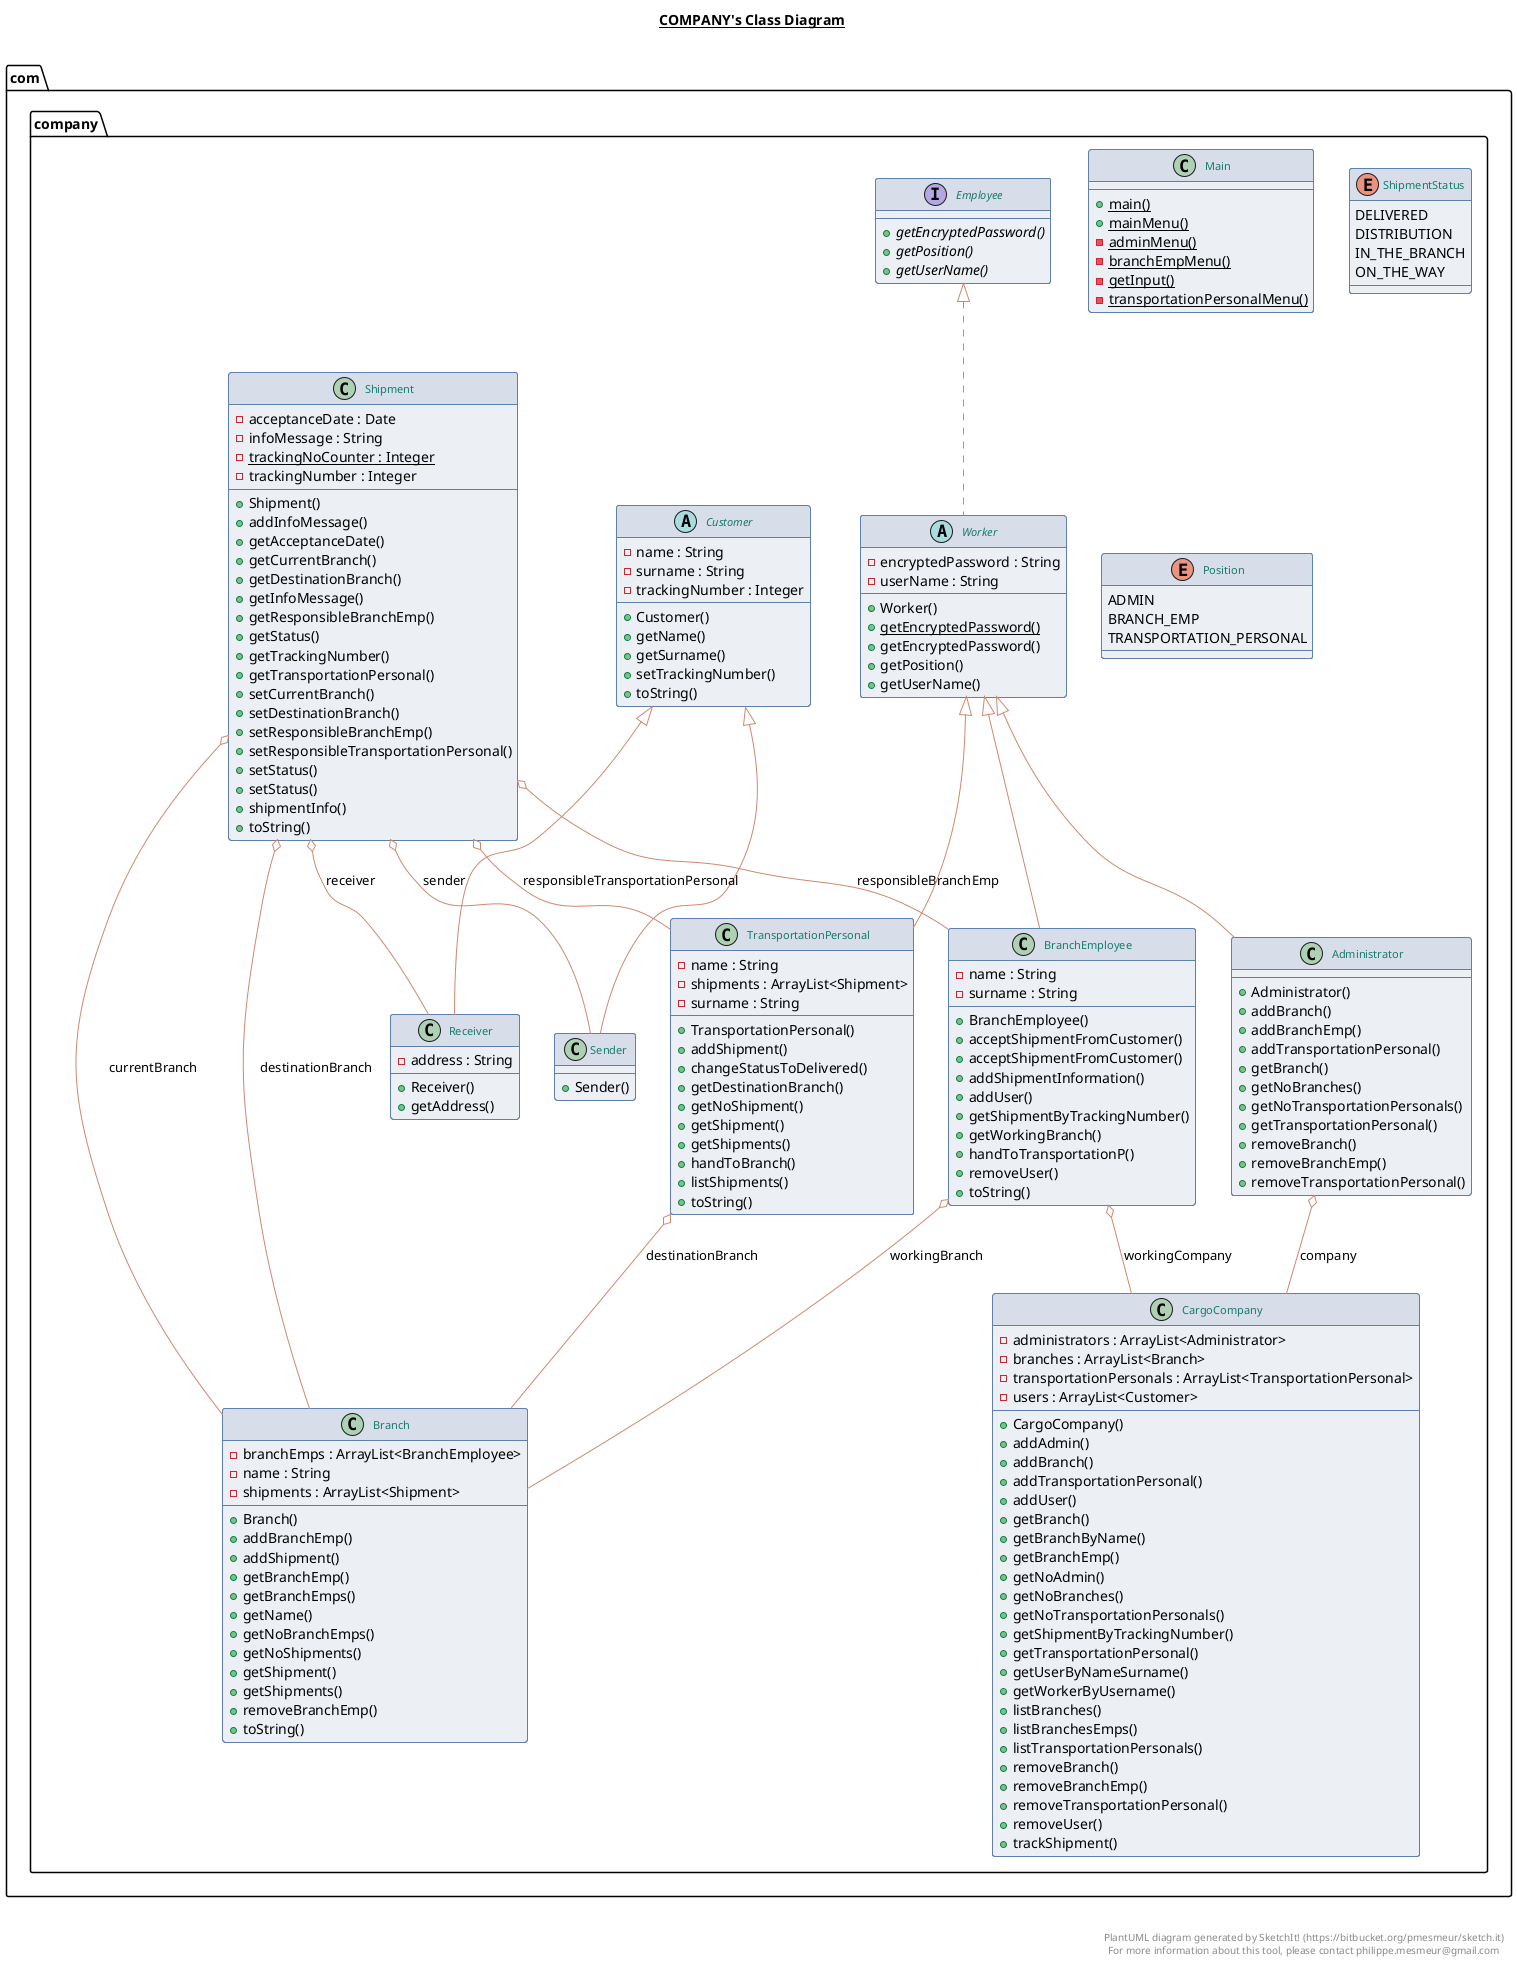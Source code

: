 @startuml

skinparam shadowing false
skinparam ClassFontColor 157a6e
skinparam ClassFontSize 11
skinparam ClassBackgroundColor eceff4
skinparam ClassBorderColor 5e81ac
skinparam ClassBorderThickness 1
skinparam ClassHeaderBackgroundColor d8dee9
skinparam ArrowColor d08770


title __COMPANY's Class Diagram__\n

  namespace com.company {
    class com.company.Administrator {
        + Administrator()
        + addBranch()
        + addBranchEmp()
        + addTransportationPersonal()
        + getBranch()
        + getNoBranches()
        + getNoTransportationPersonals()
        + getTransportationPersonal()
        + removeBranch()
        + removeBranchEmp()
        + removeTransportationPersonal()
    }
  }
  

  namespace com.company {
    class com.company.Branch {
        - branchEmps : ArrayList<BranchEmployee>
        - name : String
        - shipments : ArrayList<Shipment>
        + Branch()
        + addBranchEmp()
        + addShipment()
        + getBranchEmp()
        + getBranchEmps()
        + getName()
        + getNoBranchEmps()
        + getNoShipments()
        + getShipment()
        + getShipments()
        + removeBranchEmp()
        + toString()
    }
  }
  

  namespace com.company {
    class com.company.BranchEmployee {
        - name : String
        - surname : String
        + BranchEmployee()
        + acceptShipmentFromCustomer()
        + acceptShipmentFromCustomer()
        + addShipmentInformation()
        + addUser()
        + getShipmentByTrackingNumber()
        + getWorkingBranch()
        + handToTransportationP()
        + removeUser()
        + toString()
    }
  }
  

  namespace com.company {
    class com.company.CargoCompany {
        - administrators : ArrayList<Administrator>
        - branches : ArrayList<Branch>
        - transportationPersonals : ArrayList<TransportationPersonal>
        - users : ArrayList<Customer>
        + CargoCompany()
        + addAdmin()
        + addBranch()
        + addTransportationPersonal()
        + addUser()
        + getBranch()
        + getBranchByName()
        + getBranchEmp()
        + getNoAdmin()
        + getNoBranches()
        + getNoTransportationPersonals()
        + getShipmentByTrackingNumber()
        + getTransportationPersonal()
        + getUserByNameSurname()
        + getWorkerByUsername()
        + listBranches()
        + listBranchesEmps()
        + listTransportationPersonals()
        + removeBranch()
        + removeBranchEmp()
        + removeTransportationPersonal()
        + removeUser()
        + trackShipment()
    }
  }
  

  namespace com.company {
    abstract class com.company.Customer {
        - name : String
        - surname : String
        - trackingNumber : Integer
        + Customer()
        + getName()
        + getSurname()
        + setTrackingNumber()
        + toString()
    }
  }
  

  namespace com.company {
    interface com.company.Employee {
        {abstract} + getEncryptedPassword()
        {abstract} + getPosition()
        {abstract} + getUserName()
    }
  }
  

  namespace com.company {
    class com.company.Main {
        {static} + main()
        {static} + mainMenu()
        {static} - adminMenu()
        {static} - branchEmpMenu()
        {static} - getInput()
        {static} - transportationPersonalMenu()
    }
  }
  

  namespace com.company {
    class com.company.Receiver {
        - address : String
        + Receiver()
        + getAddress()
    }
  }
  

  namespace com.company {
    class com.company.Sender {
        + Sender()
    }
  }
  

  namespace com.company {
    class com.company.Shipment {
        - acceptanceDate : Date
        - infoMessage : String
        {static} - trackingNoCounter : Integer
        - trackingNumber : Integer
        + Shipment()
        + addInfoMessage()
        + getAcceptanceDate()
        + getCurrentBranch()
        + getDestinationBranch()
        + getInfoMessage()
        + getResponsibleBranchEmp()
        + getStatus()
        + getTrackingNumber()
        + getTransportationPersonal()
        + setCurrentBranch()
        + setDestinationBranch()
        + setResponsibleBranchEmp()
        + setResponsibleTransportationPersonal()
        + setStatus()
        + setStatus()
        + shipmentInfo()
        + toString()
    }
  }
  

  namespace com.company {
    enum ShipmentStatus {
      DELIVERED
      DISTRIBUTION
      IN_THE_BRANCH
      ON_THE_WAY
    }
  }
  

  namespace com.company {
    class com.company.TransportationPersonal {
        - name : String
        - shipments : ArrayList<Shipment>
        - surname : String
        + TransportationPersonal()
        + addShipment()
        + changeStatusToDelivered()
        + getDestinationBranch()
        + getNoShipment()
        + getShipment()
        + getShipments()
        + handToBranch()
        + listShipments()
        + toString()
    }
  }
  

  namespace com.company {
    abstract class com.company.Worker {
        - encryptedPassword : String
        - userName : String
        + Worker()
        {static} + getEncryptedPassword()
        + getEncryptedPassword()
        + getPosition()
        + getUserName()
    }
  }
  

  namespace com.company {
    enum Position {
      ADMIN
      BRANCH_EMP
      TRANSPORTATION_PERSONAL
    }
  }
  

  com.company.Administrator -up-|> com.company.Worker
  com.company.Administrator o-- com.company.CargoCompany : company
  com.company.BranchEmployee -up-|> com.company.Worker
  com.company.BranchEmployee o-- com.company.Branch : workingBranch
  com.company.BranchEmployee o-- com.company.CargoCompany : workingCompany
  com.company.Receiver -up-|> com.company.Customer
  com.company.Sender -up-|> com.company.Customer
  com.company.Shipment o-- com.company.Branch : currentBranch
  com.company.Shipment o-- com.company.Branch : destinationBranch
  com.company.Shipment o-- com.company.Receiver : receiver
  com.company.Shipment o-- com.company.BranchEmployee : responsibleBranchEmp
  com.company.Shipment o-- com.company.TransportationPersonal : responsibleTransportationPersonal
  com.company.Shipment o-- com.company.Sender : sender
  com.company.Shipment o-- com.company.Shipment.ShipmentStatus : status
  com.company.Shipment +-down- com.company.Shipment.ShipmentStatus
  com.company.TransportationPersonal -up-|> com.company.Worker
  com.company.TransportationPersonal o-- com.company.Branch : destinationBranch
  com.company.Worker .up.|> com.company.Employee
  com.company.Worker o-- com.company.Worker.Position : position
  com.company.Worker +-down- com.company.Worker.Position


right footer


PlantUML diagram generated by SketchIt! (https://bitbucket.org/pmesmeur/sketch.it)
For more information about this tool, please contact philippe.mesmeur@gmail.com
endfooter

@enduml
